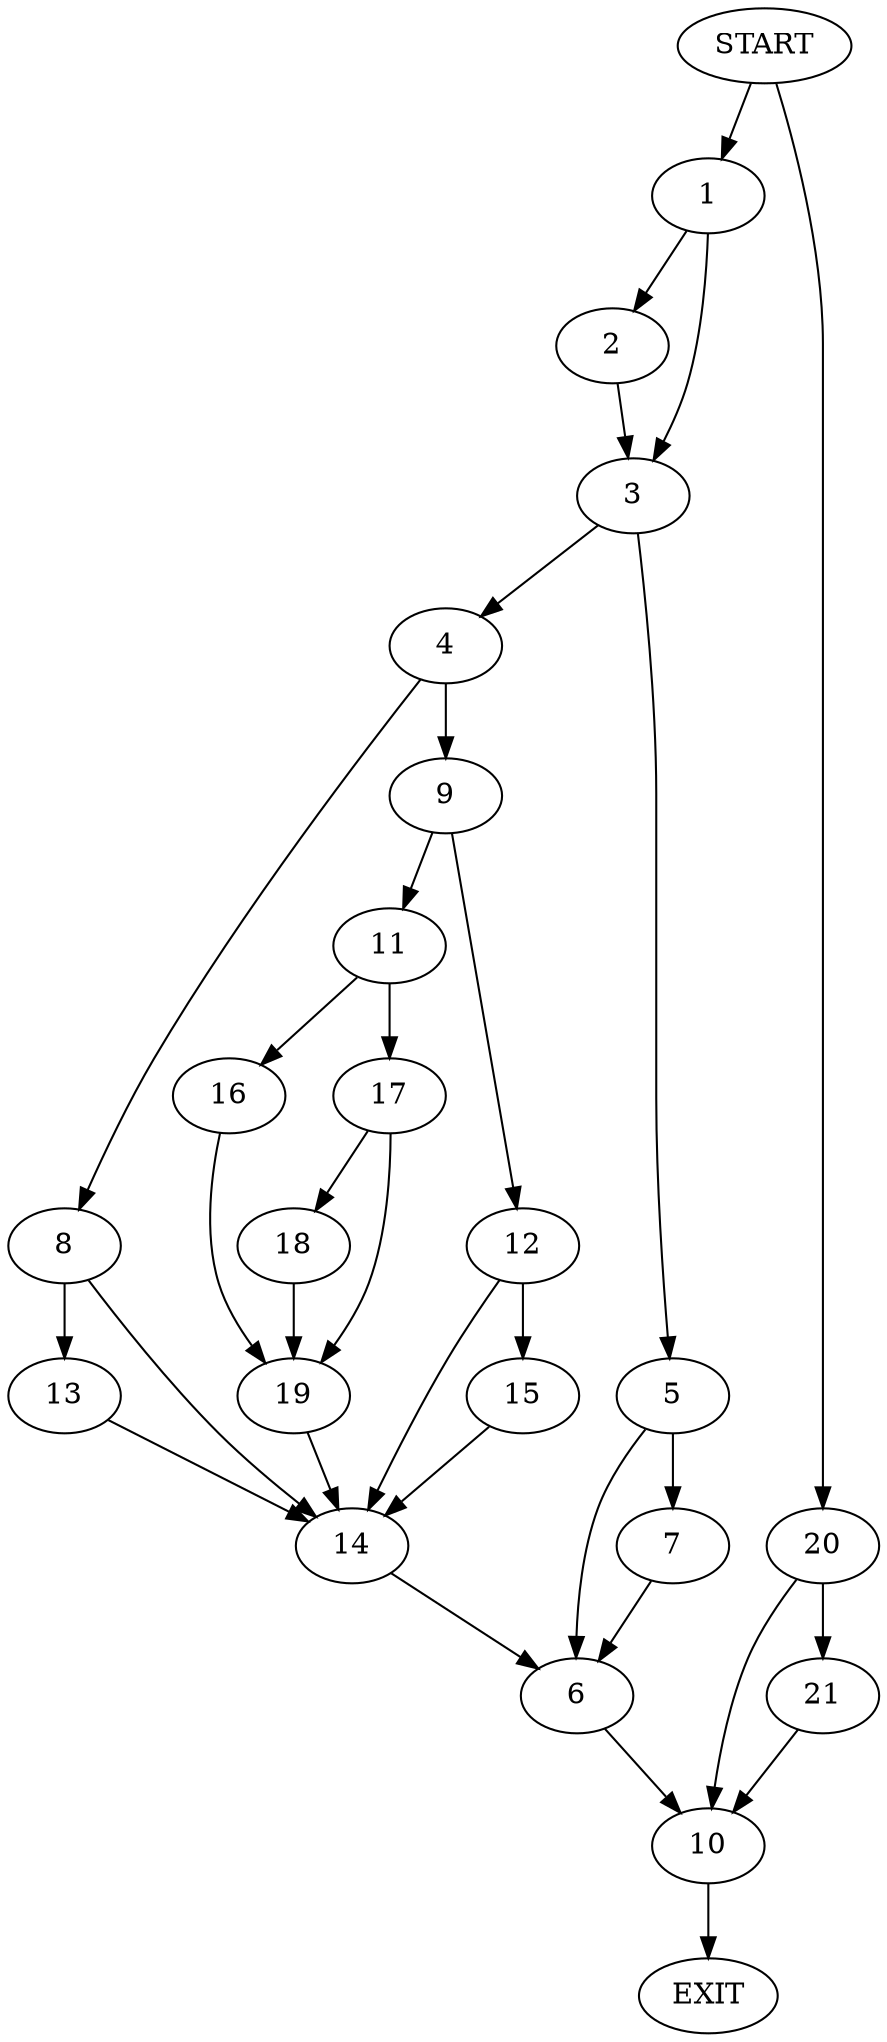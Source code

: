 digraph {
0 [label="START"]
22 [label="EXIT"]
0 -> 1
1 -> 2
1 -> 3
3 -> 4
3 -> 5
2 -> 3
5 -> 6
5 -> 7
4 -> 8
4 -> 9
7 -> 6
6 -> 10
9 -> 11
9 -> 12
8 -> 13
8 -> 14
14 -> 6
13 -> 14
12 -> 14
12 -> 15
11 -> 16
11 -> 17
17 -> 18
17 -> 19
16 -> 19
19 -> 14
18 -> 19
15 -> 14
10 -> 22
0 -> 20
20 -> 21
20 -> 10
21 -> 10
}
